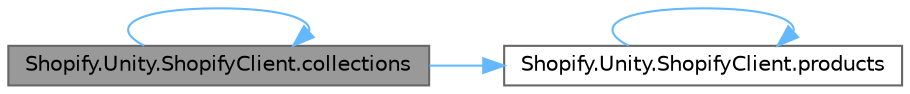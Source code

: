 digraph "Shopify.Unity.ShopifyClient.collections"
{
 // LATEX_PDF_SIZE
  bgcolor="transparent";
  edge [fontname=Helvetica,fontsize=10,labelfontname=Helvetica,labelfontsize=10];
  node [fontname=Helvetica,fontsize=10,shape=box,height=0.2,width=0.4];
  rankdir="LR";
  Node1 [id="Node000001",label="Shopify.Unity.ShopifyClient.collections",height=0.2,width=0.4,color="gray40", fillcolor="grey60", style="filled", fontcolor="black",tooltip="Generates a query to receive a page of collections from a Shopify store. The generated query will que..."];
  Node1 -> Node1 [id="edge1_Node000001_Node000001",color="steelblue1",style="solid",tooltip=" "];
  Node1 -> Node2 [id="edge2_Node000001_Node000002",color="steelblue1",style="solid",tooltip=" "];
  Node2 [id="Node000002",label="Shopify.Unity.ShopifyClient.products",height=0.2,width=0.4,color="grey40", fillcolor="white", style="filled",URL="$class_shopify_1_1_unity_1_1_shopify_client.html#a63210b6ad49e4ecc0bb706e984891fd6",tooltip="Generates a query to receive one page of products from a Shopify store. The generated query will quer..."];
  Node2 -> Node2 [id="edge3_Node000002_Node000002",color="steelblue1",style="solid",tooltip=" "];
}
